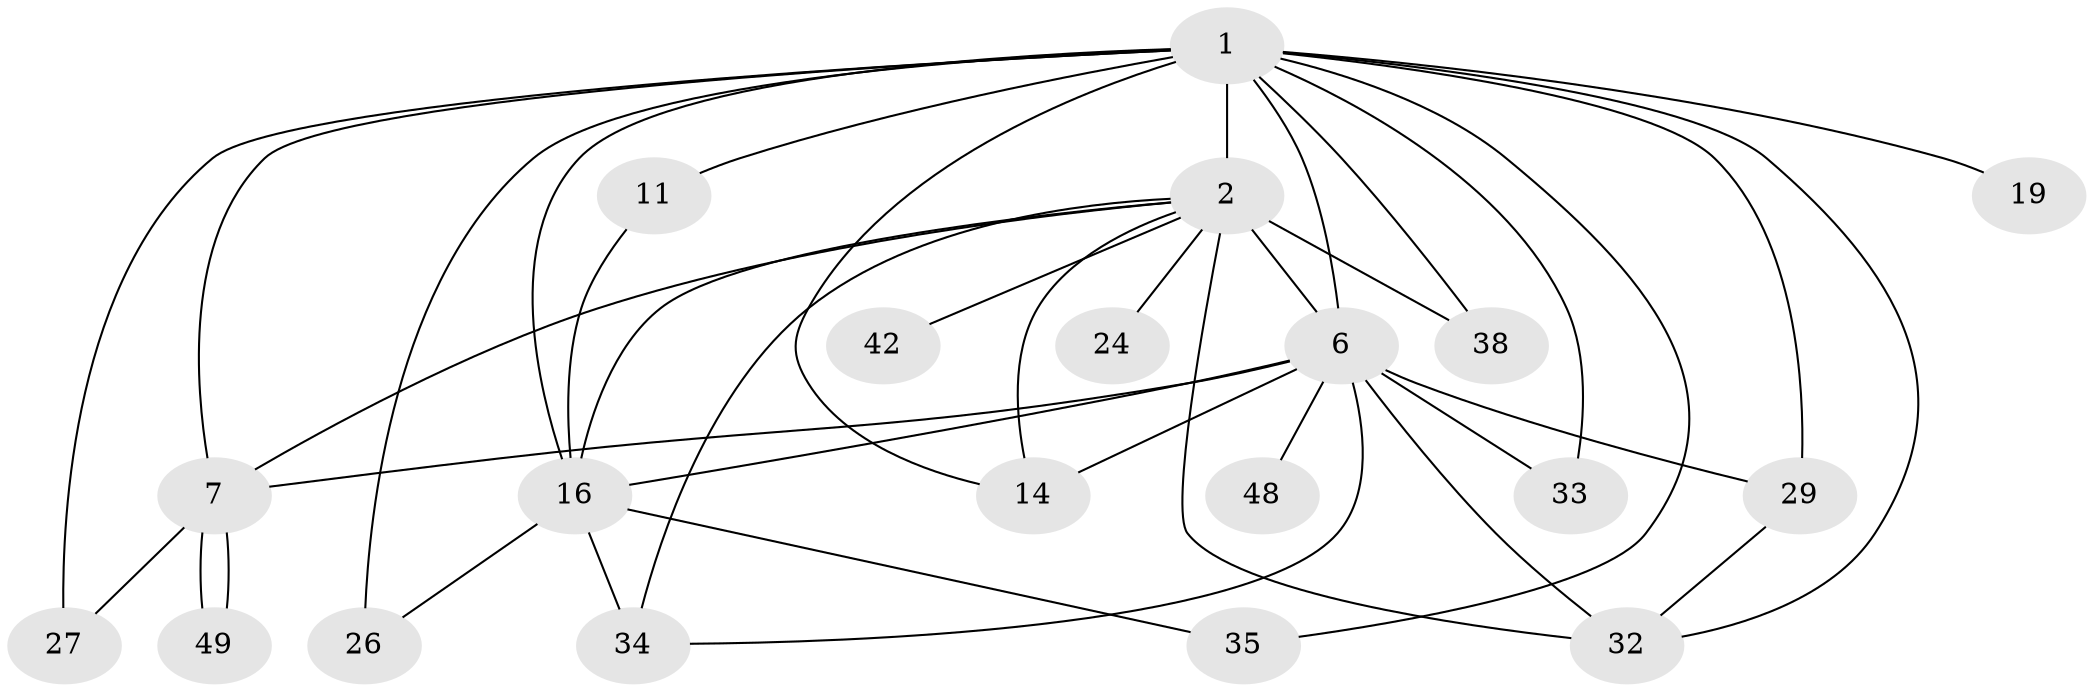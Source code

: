 // original degree distribution, {14: 0.014705882352941176, 17: 0.058823529411764705, 19: 0.058823529411764705, 13: 0.014705882352941176, 3: 0.17647058823529413, 6: 0.029411764705882353, 2: 0.5882352941176471, 10: 0.014705882352941176, 5: 0.014705882352941176, 4: 0.029411764705882353}
// Generated by graph-tools (version 1.1) at 2025/17/03/04/25 18:17:15]
// undirected, 20 vertices, 39 edges
graph export_dot {
graph [start="1"]
  node [color=gray90,style=filled];
  1 [super="+3+30+9"];
  2 [super="+23+5+43+36+10+22+28"];
  6 [super="+8+47+52+54+15+21+20"];
  7;
  11;
  14 [super="+62"];
  16 [super="+45"];
  19;
  24;
  26 [super="+60+40"];
  27 [super="+31"];
  29;
  32 [super="+59"];
  33 [super="+58"];
  34 [super="+44"];
  35;
  38;
  42;
  48;
  49;
  1 -- 2 [weight=20];
  1 -- 6 [weight=12];
  1 -- 7 [weight=4];
  1 -- 29;
  1 -- 35;
  1 -- 11 [weight=2];
  1 -- 14;
  1 -- 16 [weight=2];
  1 -- 19 [weight=2];
  1 -- 26 [weight=3];
  1 -- 27 [weight=2];
  1 -- 38;
  1 -- 32;
  1 -- 33;
  2 -- 6 [weight=10];
  2 -- 7 [weight=3];
  2 -- 34;
  2 -- 38;
  2 -- 42 [weight=2];
  2 -- 16 [weight=2];
  2 -- 32;
  2 -- 24;
  2 -- 14;
  6 -- 7 [weight=3];
  6 -- 48 [weight=2];
  6 -- 14 [weight=3];
  6 -- 32;
  6 -- 33;
  6 -- 16;
  6 -- 29;
  6 -- 34;
  7 -- 49;
  7 -- 49;
  7 -- 27;
  11 -- 16;
  16 -- 34 [weight=2];
  16 -- 35;
  16 -- 26;
  29 -- 32;
}

